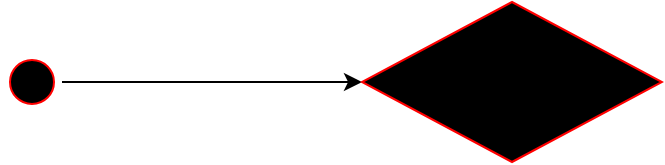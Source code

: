 <mxfile version="25.0.1">
  <diagram name="Page-1" id="2WJPUagvzhyku301FSlA">
    <mxGraphModel dx="1194" dy="535" grid="1" gridSize="10" guides="1" tooltips="1" connect="1" arrows="1" fold="1" page="1" pageScale="1" pageWidth="850" pageHeight="1100" math="0" shadow="0">
      <root>
        <mxCell id="0" />
        <mxCell id="1" parent="0" />
        <mxCell id="kcwCu-PbDwrAhVlw852H-9" value="" style="edgeStyle=orthogonalEdgeStyle;rounded=0;orthogonalLoop=1;jettySize=auto;html=1;" edge="1" parent="1" source="kcwCu-PbDwrAhVlw852H-5" target="kcwCu-PbDwrAhVlw852H-8">
          <mxGeometry relative="1" as="geometry" />
        </mxCell>
        <mxCell id="kcwCu-PbDwrAhVlw852H-5" value="" style="ellipse;html=1;shape=startState;fillColor=#000000;strokeColor=#ff0000;" vertex="1" parent="1">
          <mxGeometry x="120" y="50" width="30" height="30" as="geometry" />
        </mxCell>
        <mxCell id="kcwCu-PbDwrAhVlw852H-8" value="" style="rhombus;whiteSpace=wrap;html=1;fillColor=#000000;strokeColor=#ff0000;" vertex="1" parent="1">
          <mxGeometry x="300" y="25" width="150" height="80" as="geometry" />
        </mxCell>
      </root>
    </mxGraphModel>
  </diagram>
</mxfile>
